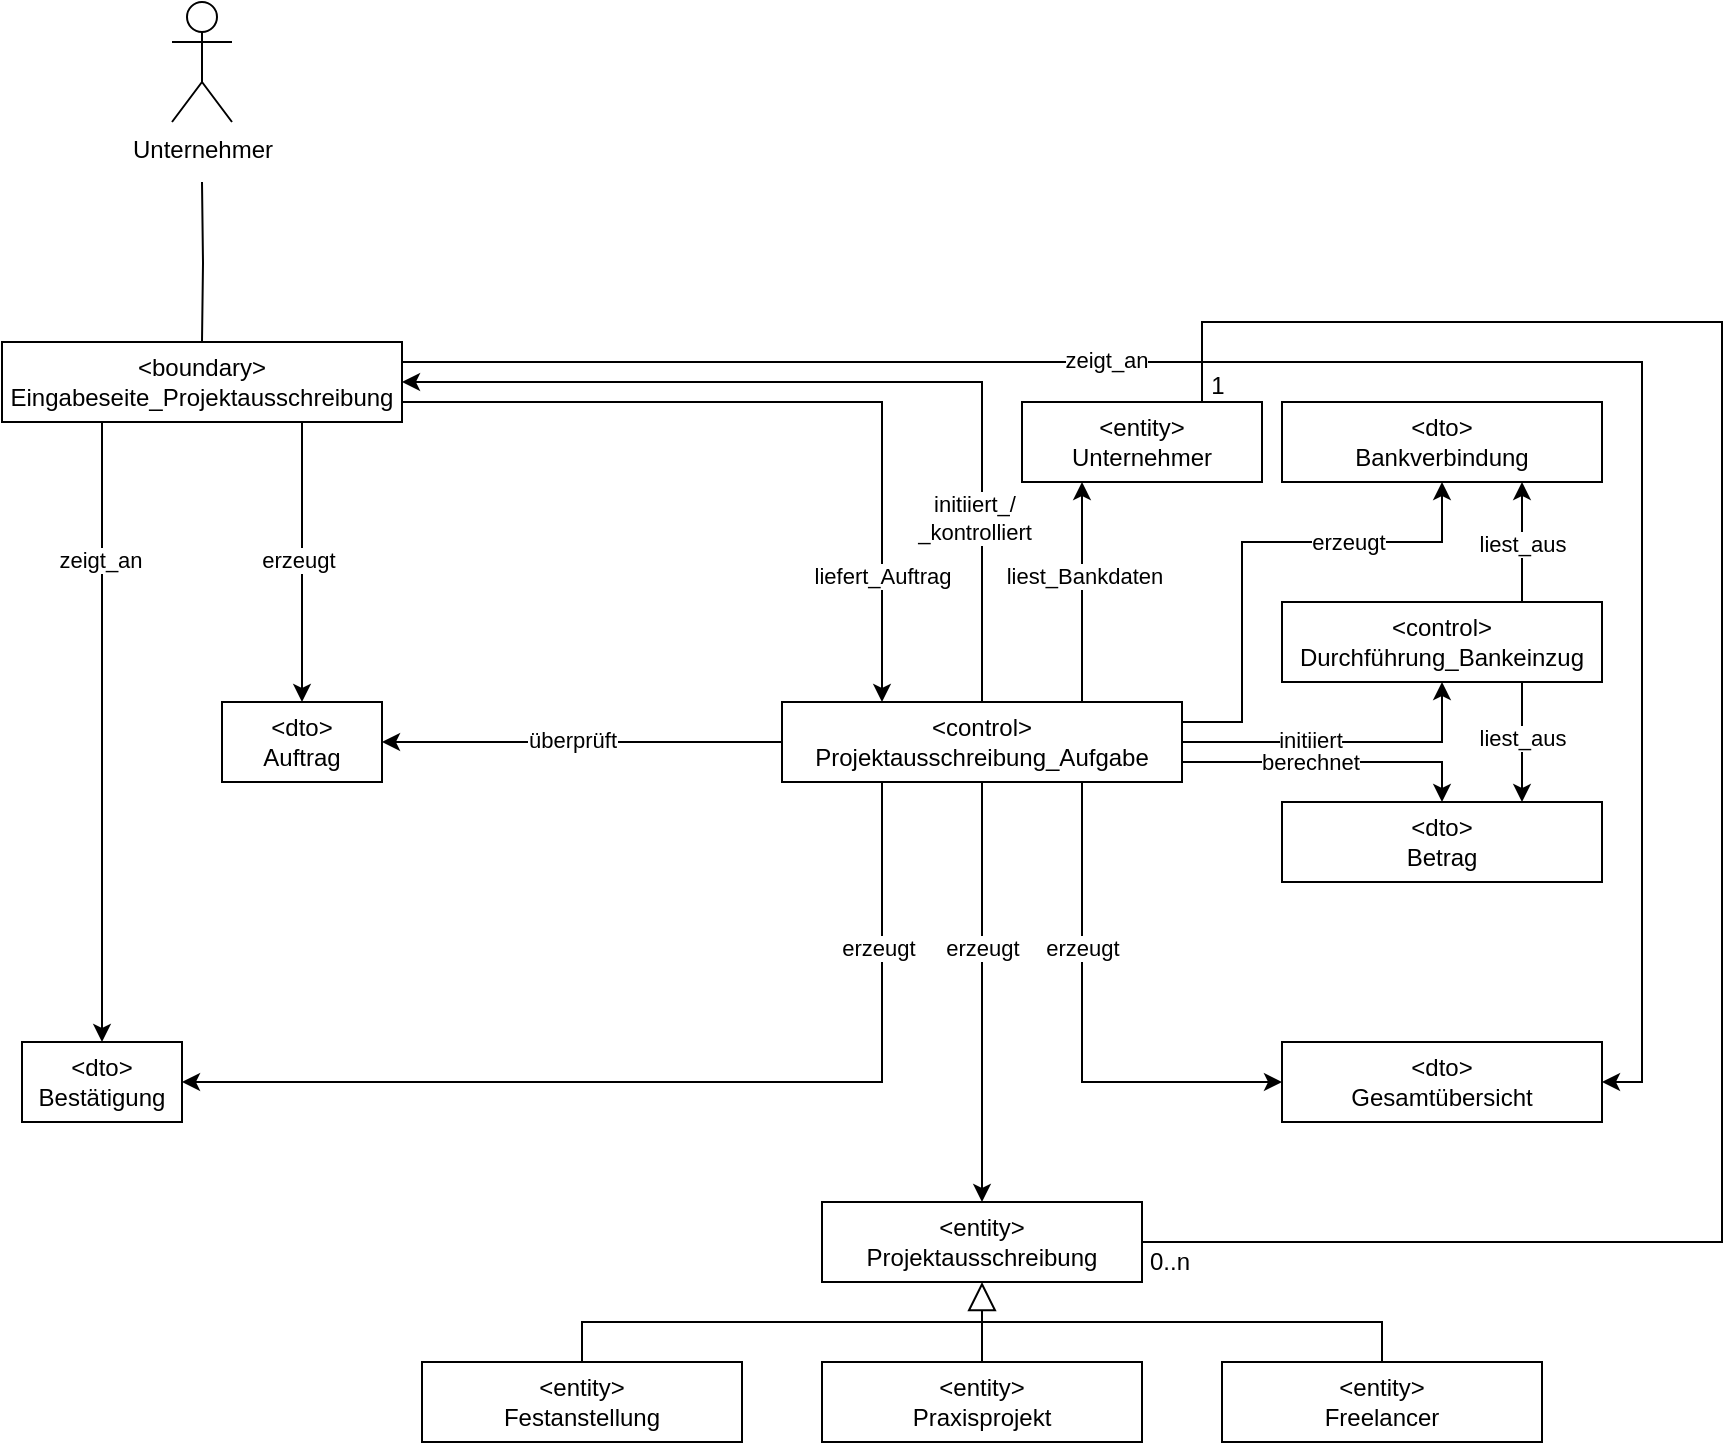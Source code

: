 <mxfile version="22.1.8" type="github">
  <diagram name="Seite-1" id="MbRMPzawZWTjacwESfoU">
    <mxGraphModel dx="1434" dy="830" grid="1" gridSize="10" guides="1" tooltips="1" connect="1" arrows="1" fold="1" page="1" pageScale="1" pageWidth="1169" pageHeight="827" math="0" shadow="0">
      <root>
        <mxCell id="0" />
        <mxCell id="1" parent="0" />
        <mxCell id="FSHwLZ9u9-6Pu8mQxcXH-16" style="edgeStyle=orthogonalEdgeStyle;rounded=0;orthogonalLoop=1;jettySize=auto;html=1;exitX=1;exitY=0.75;exitDx=0;exitDy=0;entryX=0.25;entryY=0;entryDx=0;entryDy=0;" parent="1" source="FSHwLZ9u9-6Pu8mQxcXH-12" target="FSHwLZ9u9-6Pu8mQxcXH-13" edge="1">
          <mxGeometry relative="1" as="geometry" />
        </mxCell>
        <mxCell id="FSHwLZ9u9-6Pu8mQxcXH-17" value="liefert_Auftrag" style="edgeLabel;html=1;align=center;verticalAlign=middle;resizable=0;points=[];" parent="FSHwLZ9u9-6Pu8mQxcXH-16" vertex="1" connectable="0">
          <mxGeometry x="0.647" relative="1" as="geometry">
            <mxPoint y="6" as="offset" />
          </mxGeometry>
        </mxCell>
        <mxCell id="FSHwLZ9u9-6Pu8mQxcXH-32" style="edgeStyle=orthogonalEdgeStyle;rounded=0;orthogonalLoop=1;jettySize=auto;html=1;exitX=0.25;exitY=1;exitDx=0;exitDy=0;entryX=0.5;entryY=0;entryDx=0;entryDy=0;" parent="1" source="FSHwLZ9u9-6Pu8mQxcXH-12" target="FSHwLZ9u9-6Pu8mQxcXH-29" edge="1">
          <mxGeometry relative="1" as="geometry" />
        </mxCell>
        <mxCell id="FSHwLZ9u9-6Pu8mQxcXH-33" value="zeigt_an" style="edgeLabel;html=1;align=center;verticalAlign=middle;resizable=0;points=[];" parent="FSHwLZ9u9-6Pu8mQxcXH-32" vertex="1" connectable="0">
          <mxGeometry x="0.317" y="1" relative="1" as="geometry">
            <mxPoint x="-2" y="-135" as="offset" />
          </mxGeometry>
        </mxCell>
        <mxCell id="hbndjlE8r5f0TdrriUOl-12" style="edgeStyle=orthogonalEdgeStyle;rounded=0;orthogonalLoop=1;jettySize=auto;html=1;exitX=1;exitY=0.25;exitDx=0;exitDy=0;entryX=1;entryY=0.5;entryDx=0;entryDy=0;" edge="1" parent="1" source="FSHwLZ9u9-6Pu8mQxcXH-12" target="hbndjlE8r5f0TdrriUOl-8">
          <mxGeometry relative="1" as="geometry" />
        </mxCell>
        <mxCell id="hbndjlE8r5f0TdrriUOl-13" value="zeigt_an" style="edgeLabel;html=1;align=center;verticalAlign=middle;resizable=0;points=[];" vertex="1" connectable="0" parent="hbndjlE8r5f0TdrriUOl-12">
          <mxGeometry x="-0.344" y="1" relative="1" as="geometry">
            <mxPoint x="24" as="offset" />
          </mxGeometry>
        </mxCell>
        <mxCell id="FSHwLZ9u9-6Pu8mQxcXH-12" value="&amp;lt;boundary&amp;gt;&lt;br&gt;Eingabeseite_Projektausschreibung" style="html=1;whiteSpace=wrap;" parent="1" vertex="1">
          <mxGeometry x="40" y="210" width="200" height="40" as="geometry" />
        </mxCell>
        <mxCell id="FSHwLZ9u9-6Pu8mQxcXH-14" style="edgeStyle=orthogonalEdgeStyle;rounded=0;orthogonalLoop=1;jettySize=auto;html=1;exitX=0.5;exitY=0;exitDx=0;exitDy=0;entryX=1;entryY=0.5;entryDx=0;entryDy=0;" parent="1" source="FSHwLZ9u9-6Pu8mQxcXH-13" target="FSHwLZ9u9-6Pu8mQxcXH-12" edge="1">
          <mxGeometry relative="1" as="geometry" />
        </mxCell>
        <mxCell id="FSHwLZ9u9-6Pu8mQxcXH-15" value="initiiert_/&lt;br&gt;_kontrolliert" style="edgeLabel;html=1;align=center;verticalAlign=middle;resizable=0;points=[];" parent="FSHwLZ9u9-6Pu8mQxcXH-14" vertex="1" connectable="0">
          <mxGeometry x="-0.327" y="-3" relative="1" as="geometry">
            <mxPoint x="-7" y="59" as="offset" />
          </mxGeometry>
        </mxCell>
        <mxCell id="FSHwLZ9u9-6Pu8mQxcXH-21" style="edgeStyle=orthogonalEdgeStyle;rounded=0;orthogonalLoop=1;jettySize=auto;html=1;exitX=0;exitY=0.5;exitDx=0;exitDy=0;entryX=1;entryY=0.5;entryDx=0;entryDy=0;" parent="1" source="FSHwLZ9u9-6Pu8mQxcXH-13" target="FSHwLZ9u9-6Pu8mQxcXH-20" edge="1">
          <mxGeometry relative="1" as="geometry">
            <Array as="points">
              <mxPoint x="260" y="410" />
              <mxPoint x="260" y="410" />
            </Array>
          </mxGeometry>
        </mxCell>
        <mxCell id="FSHwLZ9u9-6Pu8mQxcXH-22" value="überprüft" style="edgeLabel;html=1;align=center;verticalAlign=middle;resizable=0;points=[];" parent="FSHwLZ9u9-6Pu8mQxcXH-21" vertex="1" connectable="0">
          <mxGeometry x="0.15" y="1" relative="1" as="geometry">
            <mxPoint x="10" y="-2" as="offset" />
          </mxGeometry>
        </mxCell>
        <mxCell id="FSHwLZ9u9-6Pu8mQxcXH-27" style="edgeStyle=orthogonalEdgeStyle;rounded=0;orthogonalLoop=1;jettySize=auto;html=1;exitX=0.5;exitY=1;exitDx=0;exitDy=0;entryX=0.5;entryY=0;entryDx=0;entryDy=0;" parent="1" source="FSHwLZ9u9-6Pu8mQxcXH-13" target="FSHwLZ9u9-6Pu8mQxcXH-25" edge="1">
          <mxGeometry relative="1" as="geometry" />
        </mxCell>
        <mxCell id="FSHwLZ9u9-6Pu8mQxcXH-28" value="erzeugt" style="edgeLabel;html=1;align=center;verticalAlign=middle;resizable=0;points=[];" parent="FSHwLZ9u9-6Pu8mQxcXH-27" vertex="1" connectable="0">
          <mxGeometry x="-0.181" y="3" relative="1" as="geometry">
            <mxPoint x="-3" y="-3" as="offset" />
          </mxGeometry>
        </mxCell>
        <mxCell id="FSHwLZ9u9-6Pu8mQxcXH-30" style="edgeStyle=orthogonalEdgeStyle;rounded=0;orthogonalLoop=1;jettySize=auto;html=1;exitX=0.25;exitY=1;exitDx=0;exitDy=0;entryX=1;entryY=0.5;entryDx=0;entryDy=0;" parent="1" source="FSHwLZ9u9-6Pu8mQxcXH-13" target="FSHwLZ9u9-6Pu8mQxcXH-29" edge="1">
          <mxGeometry relative="1" as="geometry">
            <Array as="points">
              <mxPoint x="480" y="580" />
            </Array>
          </mxGeometry>
        </mxCell>
        <mxCell id="FSHwLZ9u9-6Pu8mQxcXH-31" value="erzeugt" style="edgeLabel;html=1;align=center;verticalAlign=middle;resizable=0;points=[];" parent="FSHwLZ9u9-6Pu8mQxcXH-30" vertex="1" connectable="0">
          <mxGeometry x="0.225" y="2" relative="1" as="geometry">
            <mxPoint x="154" y="-69" as="offset" />
          </mxGeometry>
        </mxCell>
        <mxCell id="hbndjlE8r5f0TdrriUOl-9" style="edgeStyle=orthogonalEdgeStyle;rounded=0;orthogonalLoop=1;jettySize=auto;html=1;exitX=0.75;exitY=1;exitDx=0;exitDy=0;entryX=0;entryY=0.5;entryDx=0;entryDy=0;" edge="1" parent="1" source="FSHwLZ9u9-6Pu8mQxcXH-13" target="hbndjlE8r5f0TdrriUOl-8">
          <mxGeometry relative="1" as="geometry" />
        </mxCell>
        <mxCell id="hbndjlE8r5f0TdrriUOl-10" value="erzeugt" style="edgeLabel;html=1;align=center;verticalAlign=middle;resizable=0;points=[];" vertex="1" connectable="0" parent="hbndjlE8r5f0TdrriUOl-9">
          <mxGeometry x="-0.304" relative="1" as="geometry">
            <mxPoint y="-4" as="offset" />
          </mxGeometry>
        </mxCell>
        <mxCell id="hbndjlE8r5f0TdrriUOl-19" style="edgeStyle=orthogonalEdgeStyle;rounded=0;orthogonalLoop=1;jettySize=auto;html=1;exitX=0.75;exitY=0;exitDx=0;exitDy=0;entryX=0.25;entryY=1;entryDx=0;entryDy=0;" edge="1" parent="1" source="FSHwLZ9u9-6Pu8mQxcXH-13" target="hbndjlE8r5f0TdrriUOl-6">
          <mxGeometry relative="1" as="geometry" />
        </mxCell>
        <mxCell id="hbndjlE8r5f0TdrriUOl-20" value="liest_Bankdaten" style="edgeLabel;html=1;align=center;verticalAlign=middle;resizable=0;points=[];" vertex="1" connectable="0" parent="hbndjlE8r5f0TdrriUOl-19">
          <mxGeometry x="-0.347" y="-1" relative="1" as="geometry">
            <mxPoint y="-27" as="offset" />
          </mxGeometry>
        </mxCell>
        <mxCell id="hbndjlE8r5f0TdrriUOl-21" style="edgeStyle=orthogonalEdgeStyle;rounded=0;orthogonalLoop=1;jettySize=auto;html=1;exitX=1;exitY=0.5;exitDx=0;exitDy=0;entryX=0.5;entryY=1;entryDx=0;entryDy=0;" edge="1" parent="1" source="FSHwLZ9u9-6Pu8mQxcXH-13" target="hbndjlE8r5f0TdrriUOl-14">
          <mxGeometry relative="1" as="geometry" />
        </mxCell>
        <mxCell id="hbndjlE8r5f0TdrriUOl-22" value="initiiert" style="edgeLabel;html=1;align=center;verticalAlign=middle;resizable=0;points=[];" vertex="1" connectable="0" parent="hbndjlE8r5f0TdrriUOl-21">
          <mxGeometry x="-0.2" y="-1" relative="1" as="geometry">
            <mxPoint y="-2" as="offset" />
          </mxGeometry>
        </mxCell>
        <mxCell id="hbndjlE8r5f0TdrriUOl-23" style="edgeStyle=orthogonalEdgeStyle;rounded=0;orthogonalLoop=1;jettySize=auto;html=1;exitX=1;exitY=0.75;exitDx=0;exitDy=0;entryX=0.5;entryY=0;entryDx=0;entryDy=0;" edge="1" parent="1" source="FSHwLZ9u9-6Pu8mQxcXH-13" target="hbndjlE8r5f0TdrriUOl-7">
          <mxGeometry relative="1" as="geometry" />
        </mxCell>
        <mxCell id="hbndjlE8r5f0TdrriUOl-24" value="berechnet" style="edgeLabel;html=1;align=center;verticalAlign=middle;resizable=0;points=[];" vertex="1" connectable="0" parent="hbndjlE8r5f0TdrriUOl-23">
          <mxGeometry x="-0.147" relative="1" as="geometry">
            <mxPoint as="offset" />
          </mxGeometry>
        </mxCell>
        <mxCell id="hbndjlE8r5f0TdrriUOl-31" style="edgeStyle=orthogonalEdgeStyle;rounded=0;orthogonalLoop=1;jettySize=auto;html=1;exitX=1;exitY=0.25;exitDx=0;exitDy=0;entryX=0.5;entryY=1;entryDx=0;entryDy=0;" edge="1" parent="1" source="FSHwLZ9u9-6Pu8mQxcXH-13" target="hbndjlE8r5f0TdrriUOl-30">
          <mxGeometry relative="1" as="geometry">
            <Array as="points">
              <mxPoint x="660" y="400" />
              <mxPoint x="660" y="310" />
              <mxPoint x="760" y="310" />
            </Array>
          </mxGeometry>
        </mxCell>
        <mxCell id="hbndjlE8r5f0TdrriUOl-32" value="erzeugt" style="edgeLabel;html=1;align=center;verticalAlign=middle;resizable=0;points=[];" vertex="1" connectable="0" parent="hbndjlE8r5f0TdrriUOl-31">
          <mxGeometry x="-0.5" y="-1" relative="1" as="geometry">
            <mxPoint x="52" y="-58" as="offset" />
          </mxGeometry>
        </mxCell>
        <mxCell id="FSHwLZ9u9-6Pu8mQxcXH-13" value="&amp;lt;control&amp;gt;&lt;br&gt;Projektausschreibung_Aufgabe" style="html=1;whiteSpace=wrap;" parent="1" vertex="1">
          <mxGeometry x="430" y="390" width="200" height="40" as="geometry" />
        </mxCell>
        <mxCell id="FSHwLZ9u9-6Pu8mQxcXH-20" value="&amp;lt;dto&amp;gt;&lt;br&gt;Auftrag" style="html=1;whiteSpace=wrap;" parent="1" vertex="1">
          <mxGeometry x="150" y="390" width="80" height="40" as="geometry" />
        </mxCell>
        <mxCell id="FSHwLZ9u9-6Pu8mQxcXH-23" style="edgeStyle=orthogonalEdgeStyle;rounded=0;orthogonalLoop=1;jettySize=auto;html=1;exitX=0.75;exitY=1;exitDx=0;exitDy=0;entryX=0.5;entryY=0;entryDx=0;entryDy=0;" parent="1" source="FSHwLZ9u9-6Pu8mQxcXH-12" target="FSHwLZ9u9-6Pu8mQxcXH-20" edge="1">
          <mxGeometry relative="1" as="geometry" />
        </mxCell>
        <mxCell id="FSHwLZ9u9-6Pu8mQxcXH-24" value="erzeugt" style="edgeLabel;html=1;align=center;verticalAlign=middle;resizable=0;points=[];" parent="FSHwLZ9u9-6Pu8mQxcXH-23" vertex="1" connectable="0">
          <mxGeometry x="0.015" y="-3" relative="1" as="geometry">
            <mxPoint x="1" y="-2" as="offset" />
          </mxGeometry>
        </mxCell>
        <mxCell id="FSHwLZ9u9-6Pu8mQxcXH-25" value="&amp;lt;entity&amp;gt;&lt;br&gt;Projektausschreibung" style="html=1;whiteSpace=wrap;" parent="1" vertex="1">
          <mxGeometry x="450" y="640" width="160" height="40" as="geometry" />
        </mxCell>
        <mxCell id="FSHwLZ9u9-6Pu8mQxcXH-29" value="&amp;lt;dto&amp;gt;&lt;br&gt;Bestätigung" style="html=1;whiteSpace=wrap;" parent="1" vertex="1">
          <mxGeometry x="50" y="560" width="80" height="40" as="geometry" />
        </mxCell>
        <mxCell id="FSHwLZ9u9-6Pu8mQxcXH-37" style="edgeStyle=orthogonalEdgeStyle;rounded=0;orthogonalLoop=1;jettySize=auto;html=1;entryX=0.5;entryY=0;entryDx=0;entryDy=0;endArrow=none;endFill=0;" parent="1" target="FSHwLZ9u9-6Pu8mQxcXH-12" edge="1">
          <mxGeometry relative="1" as="geometry">
            <mxPoint x="140" y="130" as="sourcePoint" />
          </mxGeometry>
        </mxCell>
        <mxCell id="FSHwLZ9u9-6Pu8mQxcXH-35" value="Unternehmer" style="shape=umlActor;verticalLabelPosition=bottom;verticalAlign=top;html=1;" parent="1" vertex="1">
          <mxGeometry x="125" y="40" width="30" height="60" as="geometry" />
        </mxCell>
        <mxCell id="hbndjlE8r5f0TdrriUOl-35" style="edgeStyle=orthogonalEdgeStyle;rounded=0;orthogonalLoop=1;jettySize=auto;html=1;exitX=0.75;exitY=0;exitDx=0;exitDy=0;entryX=1;entryY=0.5;entryDx=0;entryDy=0;endArrow=none;endFill=0;" edge="1" parent="1" source="hbndjlE8r5f0TdrriUOl-6" target="FSHwLZ9u9-6Pu8mQxcXH-25">
          <mxGeometry relative="1" as="geometry">
            <Array as="points">
              <mxPoint x="640" y="200" />
              <mxPoint x="900" y="200" />
              <mxPoint x="900" y="660" />
            </Array>
          </mxGeometry>
        </mxCell>
        <mxCell id="hbndjlE8r5f0TdrriUOl-6" value="&amp;lt;entity&amp;gt;&lt;br&gt;Unternehmer" style="rounded=0;whiteSpace=wrap;html=1;" vertex="1" parent="1">
          <mxGeometry x="550" y="240" width="120" height="40" as="geometry" />
        </mxCell>
        <mxCell id="hbndjlE8r5f0TdrriUOl-7" value="&amp;lt;dto&amp;gt;&lt;br&gt;Betrag" style="rounded=0;whiteSpace=wrap;html=1;" vertex="1" parent="1">
          <mxGeometry x="680" y="440" width="160" height="40" as="geometry" />
        </mxCell>
        <mxCell id="hbndjlE8r5f0TdrriUOl-8" value="&amp;lt;dto&amp;gt;&lt;br&gt;Gesamtübersicht" style="rounded=0;whiteSpace=wrap;html=1;" vertex="1" parent="1">
          <mxGeometry x="680" y="560" width="160" height="40" as="geometry" />
        </mxCell>
        <mxCell id="hbndjlE8r5f0TdrriUOl-25" style="edgeStyle=orthogonalEdgeStyle;rounded=0;orthogonalLoop=1;jettySize=auto;html=1;exitX=0.75;exitY=1;exitDx=0;exitDy=0;entryX=0.75;entryY=0;entryDx=0;entryDy=0;" edge="1" parent="1" source="hbndjlE8r5f0TdrriUOl-14" target="hbndjlE8r5f0TdrriUOl-7">
          <mxGeometry relative="1" as="geometry" />
        </mxCell>
        <mxCell id="hbndjlE8r5f0TdrriUOl-26" value="liest_aus" style="edgeLabel;html=1;align=center;verticalAlign=middle;resizable=0;points=[];" vertex="1" connectable="0" parent="hbndjlE8r5f0TdrriUOl-25">
          <mxGeometry x="-0.067" relative="1" as="geometry">
            <mxPoint as="offset" />
          </mxGeometry>
        </mxCell>
        <mxCell id="hbndjlE8r5f0TdrriUOl-33" style="edgeStyle=orthogonalEdgeStyle;rounded=0;orthogonalLoop=1;jettySize=auto;html=1;exitX=0.75;exitY=0;exitDx=0;exitDy=0;entryX=0.75;entryY=1;entryDx=0;entryDy=0;" edge="1" parent="1" source="hbndjlE8r5f0TdrriUOl-14" target="hbndjlE8r5f0TdrriUOl-30">
          <mxGeometry relative="1" as="geometry" />
        </mxCell>
        <mxCell id="hbndjlE8r5f0TdrriUOl-34" value="liest_aus" style="edgeLabel;html=1;align=center;verticalAlign=middle;resizable=0;points=[];" vertex="1" connectable="0" parent="hbndjlE8r5f0TdrriUOl-33">
          <mxGeometry x="-0.033" relative="1" as="geometry">
            <mxPoint as="offset" />
          </mxGeometry>
        </mxCell>
        <mxCell id="hbndjlE8r5f0TdrriUOl-14" value="&amp;lt;control&amp;gt;&lt;br&gt;Durchführung_Bankeinzug" style="rounded=0;whiteSpace=wrap;html=1;" vertex="1" parent="1">
          <mxGeometry x="680" y="340" width="160" height="40" as="geometry" />
        </mxCell>
        <mxCell id="hbndjlE8r5f0TdrriUOl-30" value="&amp;lt;dto&amp;gt;&lt;br&gt;Bankverbindung" style="rounded=0;whiteSpace=wrap;html=1;" vertex="1" parent="1">
          <mxGeometry x="680" y="240" width="160" height="40" as="geometry" />
        </mxCell>
        <mxCell id="hbndjlE8r5f0TdrriUOl-36" value="1" style="text;html=1;strokeColor=none;fillColor=none;align=center;verticalAlign=middle;whiteSpace=wrap;rounded=0;movable=1;resizable=1;rotatable=1;deletable=1;editable=1;locked=0;connectable=1;" vertex="1" parent="1">
          <mxGeometry x="643" y="227" width="10" height="10" as="geometry" />
        </mxCell>
        <mxCell id="hbndjlE8r5f0TdrriUOl-39" value="0..n" style="text;html=1;strokeColor=none;fillColor=none;align=center;verticalAlign=middle;whiteSpace=wrap;rounded=0;movable=1;resizable=1;rotatable=1;deletable=1;editable=1;locked=0;connectable=1;" vertex="1" parent="1">
          <mxGeometry x="619" y="665" width="10" height="10" as="geometry" />
        </mxCell>
        <mxCell id="hbndjlE8r5f0TdrriUOl-43" style="edgeStyle=orthogonalEdgeStyle;rounded=0;orthogonalLoop=1;jettySize=auto;html=1;exitX=0.5;exitY=0;exitDx=0;exitDy=0;entryX=0.5;entryY=1;entryDx=0;entryDy=0;endArrow=block;endFill=0;endSize=12;" edge="1" parent="1" source="hbndjlE8r5f0TdrriUOl-40" target="FSHwLZ9u9-6Pu8mQxcXH-25">
          <mxGeometry relative="1" as="geometry" />
        </mxCell>
        <mxCell id="hbndjlE8r5f0TdrriUOl-40" value="&amp;lt;entity&amp;gt;&lt;br&gt;Praxisprojekt" style="html=1;whiteSpace=wrap;" vertex="1" parent="1">
          <mxGeometry x="450" y="720" width="160" height="40" as="geometry" />
        </mxCell>
        <mxCell id="hbndjlE8r5f0TdrriUOl-45" style="edgeStyle=orthogonalEdgeStyle;rounded=0;orthogonalLoop=1;jettySize=auto;html=1;exitX=0.5;exitY=0;exitDx=0;exitDy=0;endArrow=none;endFill=0;" edge="1" parent="1" source="hbndjlE8r5f0TdrriUOl-41">
          <mxGeometry relative="1" as="geometry">
            <mxPoint x="530" y="700" as="targetPoint" />
            <Array as="points">
              <mxPoint x="330" y="700" />
            </Array>
          </mxGeometry>
        </mxCell>
        <mxCell id="hbndjlE8r5f0TdrriUOl-41" value="&amp;lt;entity&amp;gt;&lt;br&gt;Festanstellung" style="html=1;whiteSpace=wrap;" vertex="1" parent="1">
          <mxGeometry x="250" y="720" width="160" height="40" as="geometry" />
        </mxCell>
        <mxCell id="hbndjlE8r5f0TdrriUOl-46" style="edgeStyle=orthogonalEdgeStyle;rounded=0;orthogonalLoop=1;jettySize=auto;html=1;exitX=0.5;exitY=0;exitDx=0;exitDy=0;endArrow=none;endFill=0;" edge="1" parent="1" source="hbndjlE8r5f0TdrriUOl-42">
          <mxGeometry relative="1" as="geometry">
            <mxPoint x="530" y="700" as="targetPoint" />
            <Array as="points">
              <mxPoint x="730" y="700" />
            </Array>
          </mxGeometry>
        </mxCell>
        <mxCell id="hbndjlE8r5f0TdrriUOl-42" value="&amp;lt;entity&amp;gt;&lt;br&gt;Freelancer" style="html=1;whiteSpace=wrap;" vertex="1" parent="1">
          <mxGeometry x="650" y="720" width="160" height="40" as="geometry" />
        </mxCell>
      </root>
    </mxGraphModel>
  </diagram>
</mxfile>
